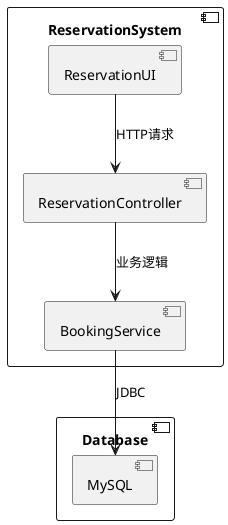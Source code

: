 @startuml ComponentDiagram
component "ReservationSystem" {
  [ReservationUI] as UI
  [ReservationController] as Controller
  [BookingService] as Service
}

component "Database" {
  [MySQL] as DB
}

UI --> Controller : HTTP请求
Controller --> Service : 业务逻辑
Service --> DB : JDBC
@enduml